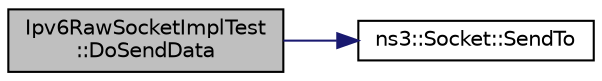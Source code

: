 digraph "Ipv6RawSocketImplTest::DoSendData"
{
 // LATEX_PDF_SIZE
  edge [fontname="Helvetica",fontsize="10",labelfontname="Helvetica",labelfontsize="10"];
  node [fontname="Helvetica",fontsize="10",shape=record];
  rankdir="LR";
  Node1 [label="Ipv6RawSocketImplTest\l::DoSendData",height=0.2,width=0.4,color="black", fillcolor="grey75", style="filled", fontcolor="black",tooltip="Send data."];
  Node1 -> Node2 [color="midnightblue",fontsize="10",style="solid",fontname="Helvetica"];
  Node2 [label="ns3::Socket::SendTo",height=0.2,width=0.4,color="black", fillcolor="white", style="filled",URL="$classns3_1_1_socket.html#af898fce6a58e0dbba23c1c6de1d4220e",tooltip="Send data to a specified peer."];
}
